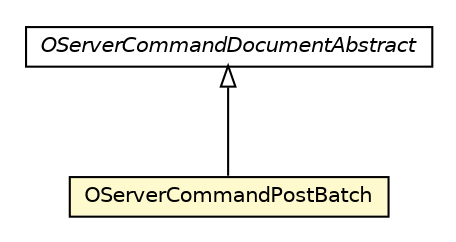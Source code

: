 #!/usr/local/bin/dot
#
# Class diagram 
# Generated by UMLGraph version R5_6-24-gf6e263 (http://www.umlgraph.org/)
#

digraph G {
	edge [fontname="Helvetica",fontsize=10,labelfontname="Helvetica",labelfontsize=10];
	node [fontname="Helvetica",fontsize=10,shape=plaintext];
	nodesep=0.25;
	ranksep=0.5;
	// com.orientechnologies.orient.server.network.protocol.http.command.OServerCommandDocumentAbstract
	c3783559 [label=<<table title="com.orientechnologies.orient.server.network.protocol.http.command.OServerCommandDocumentAbstract" border="0" cellborder="1" cellspacing="0" cellpadding="2" port="p" href="../OServerCommandDocumentAbstract.html">
		<tr><td><table border="0" cellspacing="0" cellpadding="1">
<tr><td align="center" balign="center"><font face="Helvetica-Oblique"> OServerCommandDocumentAbstract </font></td></tr>
		</table></td></tr>
		</table>>, URL="../OServerCommandDocumentAbstract.html", fontname="Helvetica", fontcolor="black", fontsize=10.0];
	// com.orientechnologies.orient.server.network.protocol.http.command.post.OServerCommandPostBatch
	c3783576 [label=<<table title="com.orientechnologies.orient.server.network.protocol.http.command.post.OServerCommandPostBatch" border="0" cellborder="1" cellspacing="0" cellpadding="2" port="p" bgcolor="lemonChiffon" href="./OServerCommandPostBatch.html">
		<tr><td><table border="0" cellspacing="0" cellpadding="1">
<tr><td align="center" balign="center"> OServerCommandPostBatch </td></tr>
		</table></td></tr>
		</table>>, URL="./OServerCommandPostBatch.html", fontname="Helvetica", fontcolor="black", fontsize=10.0];
	//com.orientechnologies.orient.server.network.protocol.http.command.post.OServerCommandPostBatch extends com.orientechnologies.orient.server.network.protocol.http.command.OServerCommandDocumentAbstract
	c3783559:p -> c3783576:p [dir=back,arrowtail=empty];
}

